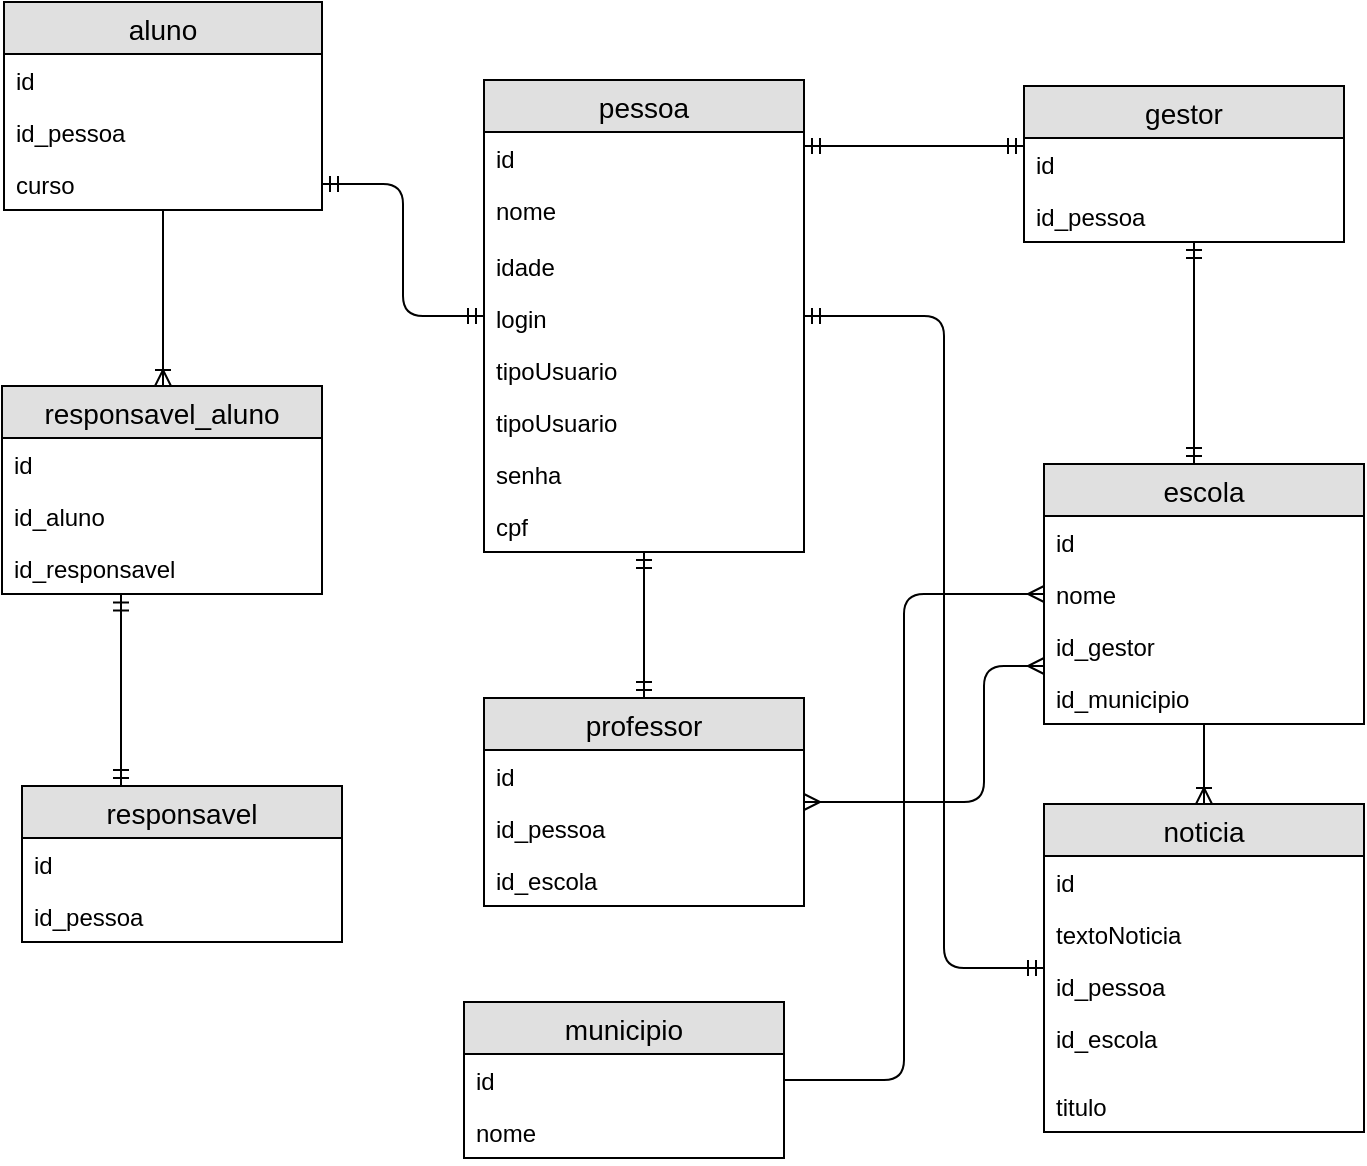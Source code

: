 <mxfile version="10.7.5" type="github"><diagram id="BJjQL9QuDtMuhnQ_gJbK" name="Page-1"><mxGraphModel dx="1214" dy="587" grid="1" gridSize="10" guides="1" tooltips="1" connect="1" arrows="1" fold="1" page="1" pageScale="1" pageWidth="827" pageHeight="1169" math="0" shadow="0"><root><mxCell id="0"/><mxCell id="1" parent="0"/><mxCell id="4_5FNAx1ASMwFB8nzS7G-1" value="gestor" style="swimlane;fontStyle=0;childLayout=stackLayout;horizontal=1;startSize=26;fillColor=#e0e0e0;horizontalStack=0;resizeParent=1;resizeParentMax=0;resizeLast=0;collapsible=1;marginBottom=0;swimlaneFillColor=#ffffff;align=center;fontSize=14;" parent="1" vertex="1"><mxGeometry x="550" y="70" width="160" height="78" as="geometry"/></mxCell><mxCell id="4_5FNAx1ASMwFB8nzS7G-2" value="id" style="text;strokeColor=none;fillColor=none;spacingLeft=4;spacingRight=4;overflow=hidden;rotatable=0;points=[[0,0.5],[1,0.5]];portConstraint=eastwest;fontSize=12;" parent="4_5FNAx1ASMwFB8nzS7G-1" vertex="1"><mxGeometry y="26" width="160" height="26" as="geometry"/></mxCell><mxCell id="4_5FNAx1ASMwFB8nzS7G-3" value="id_pessoa" style="text;strokeColor=none;fillColor=none;spacingLeft=4;spacingRight=4;overflow=hidden;rotatable=0;points=[[0,0.5],[1,0.5]];portConstraint=eastwest;fontSize=12;" parent="4_5FNAx1ASMwFB8nzS7G-1" vertex="1"><mxGeometry y="52" width="160" height="26" as="geometry"/></mxCell><mxCell id="4_5FNAx1ASMwFB8nzS7G-5" value="escola" style="swimlane;fontStyle=0;childLayout=stackLayout;horizontal=1;startSize=26;fillColor=#e0e0e0;horizontalStack=0;resizeParent=1;resizeParentMax=0;resizeLast=0;collapsible=1;marginBottom=0;swimlaneFillColor=#ffffff;align=center;fontSize=14;" parent="1" vertex="1"><mxGeometry x="560" y="259" width="160" height="130" as="geometry"/></mxCell><mxCell id="4_5FNAx1ASMwFB8nzS7G-6" value="id" style="text;strokeColor=none;fillColor=none;spacingLeft=4;spacingRight=4;overflow=hidden;rotatable=0;points=[[0,0.5],[1,0.5]];portConstraint=eastwest;fontSize=12;" parent="4_5FNAx1ASMwFB8nzS7G-5" vertex="1"><mxGeometry y="26" width="160" height="26" as="geometry"/></mxCell><mxCell id="4_5FNAx1ASMwFB8nzS7G-7" value="nome" style="text;strokeColor=none;fillColor=none;spacingLeft=4;spacingRight=4;overflow=hidden;rotatable=0;points=[[0,0.5],[1,0.5]];portConstraint=eastwest;fontSize=12;" parent="4_5FNAx1ASMwFB8nzS7G-5" vertex="1"><mxGeometry y="52" width="160" height="26" as="geometry"/></mxCell><mxCell id="4_5FNAx1ASMwFB8nzS7G-47" value="id_gestor" style="text;strokeColor=none;fillColor=none;spacingLeft=4;spacingRight=4;overflow=hidden;rotatable=0;points=[[0,0.5],[1,0.5]];portConstraint=eastwest;fontSize=12;" parent="4_5FNAx1ASMwFB8nzS7G-5" vertex="1"><mxGeometry y="78" width="160" height="26" as="geometry"/></mxCell><mxCell id="4_5FNAx1ASMwFB8nzS7G-8" value="id_municipio" style="text;strokeColor=none;fillColor=none;spacingLeft=4;spacingRight=4;overflow=hidden;rotatable=0;points=[[0,0.5],[1,0.5]];portConstraint=eastwest;fontSize=12;" parent="4_5FNAx1ASMwFB8nzS7G-5" vertex="1"><mxGeometry y="104" width="160" height="26" as="geometry"/></mxCell><mxCell id="4_5FNAx1ASMwFB8nzS7G-9" value="aluno" style="swimlane;fontStyle=0;childLayout=stackLayout;horizontal=1;startSize=26;fillColor=#e0e0e0;horizontalStack=0;resizeParent=1;resizeParentMax=0;resizeLast=0;collapsible=1;marginBottom=0;swimlaneFillColor=#ffffff;align=center;fontSize=14;" parent="1" vertex="1"><mxGeometry x="40" y="28" width="159" height="104" as="geometry"><mxRectangle x="220" y="20" width="70" height="26" as="alternateBounds"/></mxGeometry></mxCell><mxCell id="4_5FNAx1ASMwFB8nzS7G-10" value="id" style="text;strokeColor=none;fillColor=none;spacingLeft=4;spacingRight=4;overflow=hidden;rotatable=0;points=[[0,0.5],[1,0.5]];portConstraint=eastwest;fontSize=12;" parent="4_5FNAx1ASMwFB8nzS7G-9" vertex="1"><mxGeometry y="26" width="159" height="26" as="geometry"/></mxCell><mxCell id="3_gmCdzSAKtn6K1j5WU8-15" value="id_pessoa" style="text;strokeColor=none;fillColor=none;spacingLeft=4;spacingRight=4;overflow=hidden;rotatable=0;points=[[0,0.5],[1,0.5]];portConstraint=eastwest;fontSize=12;" vertex="1" parent="4_5FNAx1ASMwFB8nzS7G-9"><mxGeometry y="52" width="159" height="26" as="geometry"/></mxCell><mxCell id="4_5FNAx1ASMwFB8nzS7G-33" value="curso" style="text;strokeColor=none;fillColor=none;spacingLeft=4;spacingRight=4;overflow=hidden;rotatable=0;points=[[0,0.5],[1,0.5]];portConstraint=eastwest;fontSize=12;" parent="4_5FNAx1ASMwFB8nzS7G-9" vertex="1"><mxGeometry y="78" width="159" height="26" as="geometry"/></mxCell><mxCell id="4_5FNAx1ASMwFB8nzS7G-13" value="responsavel" style="swimlane;fontStyle=0;childLayout=stackLayout;horizontal=1;startSize=26;fillColor=#e0e0e0;horizontalStack=0;resizeParent=1;resizeParentMax=0;resizeLast=0;collapsible=1;marginBottom=0;swimlaneFillColor=#ffffff;align=center;fontSize=14;" parent="1" vertex="1"><mxGeometry x="49" y="420" width="160" height="78" as="geometry"/></mxCell><mxCell id="4_5FNAx1ASMwFB8nzS7G-14" value="id" style="text;strokeColor=none;fillColor=none;spacingLeft=4;spacingRight=4;overflow=hidden;rotatable=0;points=[[0,0.5],[1,0.5]];portConstraint=eastwest;fontSize=12;" parent="4_5FNAx1ASMwFB8nzS7G-13" vertex="1"><mxGeometry y="26" width="160" height="26" as="geometry"/></mxCell><mxCell id="3_gmCdzSAKtn6K1j5WU8-4" value="id_pessoa" style="text;strokeColor=none;fillColor=none;spacingLeft=4;spacingRight=4;overflow=hidden;rotatable=0;points=[[0,0.5],[1,0.5]];portConstraint=eastwest;fontSize=12;" vertex="1" parent="4_5FNAx1ASMwFB8nzS7G-13"><mxGeometry y="52" width="160" height="26" as="geometry"/></mxCell><mxCell id="4_5FNAx1ASMwFB8nzS7G-17" value="professor" style="swimlane;fontStyle=0;childLayout=stackLayout;horizontal=1;startSize=26;fillColor=#e0e0e0;horizontalStack=0;resizeParent=1;resizeParentMax=0;resizeLast=0;collapsible=1;marginBottom=0;swimlaneFillColor=#ffffff;align=center;fontSize=14;" parent="1" vertex="1"><mxGeometry x="280" y="376" width="160" height="104" as="geometry"/></mxCell><mxCell id="4_5FNAx1ASMwFB8nzS7G-18" value="id" style="text;strokeColor=none;fillColor=none;spacingLeft=4;spacingRight=4;overflow=hidden;rotatable=0;points=[[0,0.5],[1,0.5]];portConstraint=eastwest;fontSize=12;" parent="4_5FNAx1ASMwFB8nzS7G-17" vertex="1"><mxGeometry y="26" width="160" height="26" as="geometry"/></mxCell><mxCell id="3_gmCdzSAKtn6K1j5WU8-17" value="id_pessoa" style="text;strokeColor=none;fillColor=none;spacingLeft=4;spacingRight=4;overflow=hidden;rotatable=0;points=[[0,0.5],[1,0.5]];portConstraint=eastwest;fontSize=12;" vertex="1" parent="4_5FNAx1ASMwFB8nzS7G-17"><mxGeometry y="52" width="160" height="26" as="geometry"/></mxCell><mxCell id="4_5FNAx1ASMwFB8nzS7G-19" value="id_escola" style="text;strokeColor=none;fillColor=none;spacingLeft=4;spacingRight=4;overflow=hidden;rotatable=0;points=[[0,0.5],[1,0.5]];portConstraint=eastwest;fontSize=12;" parent="4_5FNAx1ASMwFB8nzS7G-17" vertex="1"><mxGeometry y="78" width="160" height="26" as="geometry"/></mxCell><mxCell id="4_5FNAx1ASMwFB8nzS7G-25" value="municipio" style="swimlane;fontStyle=0;childLayout=stackLayout;horizontal=1;startSize=26;fillColor=#e0e0e0;horizontalStack=0;resizeParent=1;resizeParentMax=0;resizeLast=0;collapsible=1;marginBottom=0;swimlaneFillColor=#ffffff;align=center;fontSize=14;" parent="1" vertex="1"><mxGeometry x="270" y="528" width="160" height="78" as="geometry"/></mxCell><mxCell id="4_5FNAx1ASMwFB8nzS7G-26" value="id" style="text;strokeColor=none;fillColor=none;spacingLeft=4;spacingRight=4;overflow=hidden;rotatable=0;points=[[0,0.5],[1,0.5]];portConstraint=eastwest;fontSize=12;" parent="4_5FNAx1ASMwFB8nzS7G-25" vertex="1"><mxGeometry y="26" width="160" height="26" as="geometry"/></mxCell><mxCell id="4_5FNAx1ASMwFB8nzS7G-27" value="nome" style="text;strokeColor=none;fillColor=none;spacingLeft=4;spacingRight=4;overflow=hidden;rotatable=0;points=[[0,0.5],[1,0.5]];portConstraint=eastwest;fontSize=12;" parent="4_5FNAx1ASMwFB8nzS7G-25" vertex="1"><mxGeometry y="52" width="160" height="26" as="geometry"/></mxCell><mxCell id="4_5FNAx1ASMwFB8nzS7G-39" value="responsavel_aluno" style="swimlane;fontStyle=0;childLayout=stackLayout;horizontal=1;startSize=26;fillColor=#e0e0e0;horizontalStack=0;resizeParent=1;resizeParentMax=0;resizeLast=0;collapsible=1;marginBottom=0;swimlaneFillColor=#ffffff;align=center;fontSize=14;" parent="1" vertex="1"><mxGeometry x="39" y="220" width="160" height="104" as="geometry"/></mxCell><mxCell id="4_5FNAx1ASMwFB8nzS7G-40" value="id" style="text;strokeColor=none;fillColor=none;spacingLeft=4;spacingRight=4;overflow=hidden;rotatable=0;points=[[0,0.5],[1,0.5]];portConstraint=eastwest;fontSize=12;" parent="4_5FNAx1ASMwFB8nzS7G-39" vertex="1"><mxGeometry y="26" width="160" height="26" as="geometry"/></mxCell><mxCell id="4_5FNAx1ASMwFB8nzS7G-42" value="id_aluno" style="text;strokeColor=none;fillColor=none;spacingLeft=4;spacingRight=4;overflow=hidden;rotatable=0;points=[[0,0.5],[1,0.5]];portConstraint=eastwest;fontSize=12;" parent="4_5FNAx1ASMwFB8nzS7G-39" vertex="1"><mxGeometry y="52" width="160" height="26" as="geometry"/></mxCell><mxCell id="3_gmCdzSAKtn6K1j5WU8-16" value="id_responsavel" style="text;strokeColor=none;fillColor=none;spacingLeft=4;spacingRight=4;overflow=hidden;rotatable=0;points=[[0,0.5],[1,0.5]];portConstraint=eastwest;fontSize=12;" vertex="1" parent="4_5FNAx1ASMwFB8nzS7G-39"><mxGeometry y="78" width="160" height="26" as="geometry"/></mxCell><mxCell id="4_5FNAx1ASMwFB8nzS7G-48" value="noticia" style="swimlane;fontStyle=0;childLayout=stackLayout;horizontal=1;startSize=26;fillColor=#e0e0e0;horizontalStack=0;resizeParent=1;resizeParentMax=0;resizeLast=0;collapsible=1;marginBottom=0;swimlaneFillColor=#ffffff;align=center;fontSize=14;" parent="1" vertex="1"><mxGeometry x="560" y="429" width="160" height="164" as="geometry"/></mxCell><mxCell id="4_5FNAx1ASMwFB8nzS7G-49" value="id" style="text;strokeColor=none;fillColor=none;spacingLeft=4;spacingRight=4;overflow=hidden;rotatable=0;points=[[0,0.5],[1,0.5]];portConstraint=eastwest;fontSize=12;" parent="4_5FNAx1ASMwFB8nzS7G-48" vertex="1"><mxGeometry y="26" width="160" height="26" as="geometry"/></mxCell><mxCell id="4_5FNAx1ASMwFB8nzS7G-50" value="textoNoticia" style="text;strokeColor=none;fillColor=none;spacingLeft=4;spacingRight=4;overflow=hidden;rotatable=0;points=[[0,0.5],[1,0.5]];portConstraint=eastwest;fontSize=12;" parent="4_5FNAx1ASMwFB8nzS7G-48" vertex="1"><mxGeometry y="52" width="160" height="26" as="geometry"/></mxCell><mxCell id="4_5FNAx1ASMwFB8nzS7G-55" value="id_pessoa" style="text;strokeColor=none;fillColor=none;spacingLeft=4;spacingRight=4;overflow=hidden;rotatable=0;points=[[0,0.5],[1,0.5]];portConstraint=eastwest;fontSize=12;" parent="4_5FNAx1ASMwFB8nzS7G-48" vertex="1"><mxGeometry y="78" width="160" height="26" as="geometry"/></mxCell><mxCell id="4_5FNAx1ASMwFB8nzS7G-53" value="id_escola" style="text;strokeColor=none;fillColor=none;spacingLeft=4;spacingRight=4;overflow=hidden;rotatable=0;points=[[0,0.5],[1,0.5]];portConstraint=eastwest;fontSize=12;" parent="4_5FNAx1ASMwFB8nzS7G-48" vertex="1"><mxGeometry y="104" width="160" height="34" as="geometry"/></mxCell><mxCell id="4_5FNAx1ASMwFB8nzS7G-51" value="titulo" style="text;strokeColor=none;fillColor=none;spacingLeft=4;spacingRight=4;overflow=hidden;rotatable=0;points=[[0,0.5],[1,0.5]];portConstraint=eastwest;fontSize=12;" parent="4_5FNAx1ASMwFB8nzS7G-48" vertex="1"><mxGeometry y="138" width="160" height="26" as="geometry"/></mxCell><mxCell id="3_gmCdzSAKtn6K1j5WU8-22" value="pessoa" style="swimlane;fontStyle=0;childLayout=stackLayout;horizontal=1;startSize=26;fillColor=#e0e0e0;horizontalStack=0;resizeParent=1;resizeParentMax=0;resizeLast=0;collapsible=1;marginBottom=0;swimlaneFillColor=#ffffff;align=center;fontSize=14;" vertex="1" parent="1"><mxGeometry x="280" y="67" width="160" height="236" as="geometry"/></mxCell><mxCell id="3_gmCdzSAKtn6K1j5WU8-23" value="id" style="text;strokeColor=none;fillColor=none;spacingLeft=4;spacingRight=4;overflow=hidden;rotatable=0;points=[[0,0.5],[1,0.5]];portConstraint=eastwest;fontSize=12;" vertex="1" parent="3_gmCdzSAKtn6K1j5WU8-22"><mxGeometry y="26" width="160" height="26" as="geometry"/></mxCell><mxCell id="3_gmCdzSAKtn6K1j5WU8-24" value="nome" style="text;strokeColor=none;fillColor=none;spacingLeft=4;spacingRight=4;overflow=hidden;rotatable=0;points=[[0,0.5],[1,0.5]];portConstraint=eastwest;fontSize=12;" vertex="1" parent="3_gmCdzSAKtn6K1j5WU8-22"><mxGeometry y="52" width="160" height="28" as="geometry"/></mxCell><mxCell id="3_gmCdzSAKtn6K1j5WU8-29" value="idade" style="text;strokeColor=none;fillColor=none;spacingLeft=4;spacingRight=4;overflow=hidden;rotatable=0;points=[[0,0.5],[1,0.5]];portConstraint=eastwest;fontSize=12;" vertex="1" parent="3_gmCdzSAKtn6K1j5WU8-22"><mxGeometry y="80" width="160" height="26" as="geometry"/></mxCell><mxCell id="3_gmCdzSAKtn6K1j5WU8-26" value="login" style="text;strokeColor=none;fillColor=none;spacingLeft=4;spacingRight=4;overflow=hidden;rotatable=0;points=[[0,0.5],[1,0.5]];portConstraint=eastwest;fontSize=12;" vertex="1" parent="3_gmCdzSAKtn6K1j5WU8-22"><mxGeometry y="106" width="160" height="26" as="geometry"/></mxCell><mxCell id="3_gmCdzSAKtn6K1j5WU8-32" value="tipoUsuario" style="text;strokeColor=none;fillColor=none;spacingLeft=4;spacingRight=4;overflow=hidden;rotatable=0;points=[[0,0.5],[1,0.5]];portConstraint=eastwest;fontSize=12;" vertex="1" parent="3_gmCdzSAKtn6K1j5WU8-22"><mxGeometry y="132" width="160" height="26" as="geometry"/></mxCell><mxCell id="3_gmCdzSAKtn6K1j5WU8-28" value="tipoUsuario" style="text;strokeColor=none;fillColor=none;spacingLeft=4;spacingRight=4;overflow=hidden;rotatable=0;points=[[0,0.5],[1,0.5]];portConstraint=eastwest;fontSize=12;" vertex="1" parent="3_gmCdzSAKtn6K1j5WU8-22"><mxGeometry y="158" width="160" height="26" as="geometry"/></mxCell><mxCell id="3_gmCdzSAKtn6K1j5WU8-27" value="senha" style="text;strokeColor=none;fillColor=none;spacingLeft=4;spacingRight=4;overflow=hidden;rotatable=0;points=[[0,0.5],[1,0.5]];portConstraint=eastwest;fontSize=12;" vertex="1" parent="3_gmCdzSAKtn6K1j5WU8-22"><mxGeometry y="184" width="160" height="26" as="geometry"/></mxCell><mxCell id="3_gmCdzSAKtn6K1j5WU8-25" value="cpf" style="text;strokeColor=none;fillColor=none;spacingLeft=4;spacingRight=4;overflow=hidden;rotatable=0;points=[[0,0.5],[1,0.5]];portConstraint=eastwest;fontSize=12;" vertex="1" parent="3_gmCdzSAKtn6K1j5WU8-22"><mxGeometry y="210" width="160" height="26" as="geometry"/></mxCell><mxCell id="3_gmCdzSAKtn6K1j5WU8-39" value="" style="edgeStyle=elbowEdgeStyle;fontSize=12;html=1;endArrow=ERoneToMany;" edge="1" parent="1" source="4_5FNAx1ASMwFB8nzS7G-33" target="4_5FNAx1ASMwFB8nzS7G-39"><mxGeometry width="100" height="100" relative="1" as="geometry"><mxPoint x="80" y="220" as="sourcePoint"/><mxPoint x="180" y="120" as="targetPoint"/></mxGeometry></mxCell><mxCell id="3_gmCdzSAKtn6K1j5WU8-40" value="" style="edgeStyle=elbowEdgeStyle;fontSize=12;html=1;endArrow=ERmandOne;startArrow=ERmandOne;entryX=0.373;entryY=1.01;entryDx=0;entryDy=0;entryPerimeter=0;" edge="1" parent="1" source="4_5FNAx1ASMwFB8nzS7G-13" target="3_gmCdzSAKtn6K1j5WU8-16"><mxGeometry width="100" height="100" relative="1" as="geometry"><mxPoint x="120" y="440" as="sourcePoint"/><mxPoint x="220" y="340" as="targetPoint"/></mxGeometry></mxCell><mxCell id="3_gmCdzSAKtn6K1j5WU8-42" value="" style="edgeStyle=elbowEdgeStyle;fontSize=12;html=1;endArrow=ERmandOne;startArrow=ERmandOne;" edge="1" parent="1" source="4_5FNAx1ASMwFB8nzS7G-17" target="3_gmCdzSAKtn6K1j5WU8-25"><mxGeometry width="100" height="100" relative="1" as="geometry"><mxPoint x="350" y="340" as="sourcePoint"/><mxPoint x="450" y="240" as="targetPoint"/></mxGeometry></mxCell><mxCell id="3_gmCdzSAKtn6K1j5WU8-43" value="" style="edgeStyle=elbowEdgeStyle;fontSize=12;html=1;endArrow=ERmandOne;startArrow=ERmandOne;" edge="1" parent="1" source="3_gmCdzSAKtn6K1j5WU8-22" target="4_5FNAx1ASMwFB8nzS7G-1"><mxGeometry width="100" height="100" relative="1" as="geometry"><mxPoint x="480" y="210" as="sourcePoint"/><mxPoint x="580" y="110" as="targetPoint"/><Array as="points"><mxPoint x="500" y="100"/></Array></mxGeometry></mxCell><mxCell id="3_gmCdzSAKtn6K1j5WU8-44" value="" style="edgeStyle=elbowEdgeStyle;fontSize=12;html=1;endArrow=ERmandOne;startArrow=ERmandOne;" edge="1" parent="1" source="4_5FNAx1ASMwFB8nzS7G-5" target="4_5FNAx1ASMwFB8nzS7G-3"><mxGeometry width="100" height="100" relative="1" as="geometry"><mxPoint x="580" y="210" as="sourcePoint"/><mxPoint x="680" y="110" as="targetPoint"/></mxGeometry></mxCell><mxCell id="3_gmCdzSAKtn6K1j5WU8-45" value="" style="edgeStyle=elbowEdgeStyle;fontSize=12;html=1;endArrow=ERmandOne;startArrow=ERmandOne;" edge="1" parent="1" source="4_5FNAx1ASMwFB8nzS7G-48" target="3_gmCdzSAKtn6K1j5WU8-22"><mxGeometry width="100" height="100" relative="1" as="geometry"><mxPoint x="400" y="280" as="sourcePoint"/><mxPoint x="500" y="180" as="targetPoint"/><Array as="points"><mxPoint x="510" y="320"/></Array></mxGeometry></mxCell><mxCell id="3_gmCdzSAKtn6K1j5WU8-46" value="" style="edgeStyle=elbowEdgeStyle;fontSize=12;html=1;endArrow=ERmany;" edge="1" parent="1" source="4_5FNAx1ASMwFB8nzS7G-25" target="4_5FNAx1ASMwFB8nzS7G-5"><mxGeometry width="100" height="100" relative="1" as="geometry"><mxPoint x="560" y="360" as="sourcePoint"/><mxPoint x="660" y="260" as="targetPoint"/><Array as="points"><mxPoint x="490" y="410"/></Array></mxGeometry></mxCell><mxCell id="3_gmCdzSAKtn6K1j5WU8-48" value="" style="edgeStyle=elbowEdgeStyle;fontSize=12;html=1;endArrow=ERmany;startArrow=ERmany;" edge="1" parent="1" source="4_5FNAx1ASMwFB8nzS7G-17" target="4_5FNAx1ASMwFB8nzS7G-5"><mxGeometry width="100" height="100" relative="1" as="geometry"><mxPoint x="380" y="480" as="sourcePoint"/><mxPoint x="480" y="380" as="targetPoint"/><Array as="points"><mxPoint x="530" y="360"/></Array></mxGeometry></mxCell><mxCell id="3_gmCdzSAKtn6K1j5WU8-50" value="" style="edgeStyle=elbowEdgeStyle;fontSize=12;html=1;endArrow=ERoneToMany;" edge="1" parent="1" source="4_5FNAx1ASMwFB8nzS7G-5" target="4_5FNAx1ASMwFB8nzS7G-48"><mxGeometry width="100" height="100" relative="1" as="geometry"><mxPoint x="670" y="530" as="sourcePoint"/><mxPoint x="770" y="430" as="targetPoint"/></mxGeometry></mxCell><mxCell id="3_gmCdzSAKtn6K1j5WU8-31" value="" style="edgeStyle=elbowEdgeStyle;fontSize=12;html=1;endArrow=ERmandOne;startArrow=ERmandOne;exitX=1;exitY=0.5;exitDx=0;exitDy=0;" edge="1" parent="1" source="4_5FNAx1ASMwFB8nzS7G-33" target="3_gmCdzSAKtn6K1j5WU8-22"><mxGeometry width="100" height="100" relative="1" as="geometry"><mxPoint x="190" y="150" as="sourcePoint"/><mxPoint x="290" y="50" as="targetPoint"/></mxGeometry></mxCell></root></mxGraphModel></diagram></mxfile>